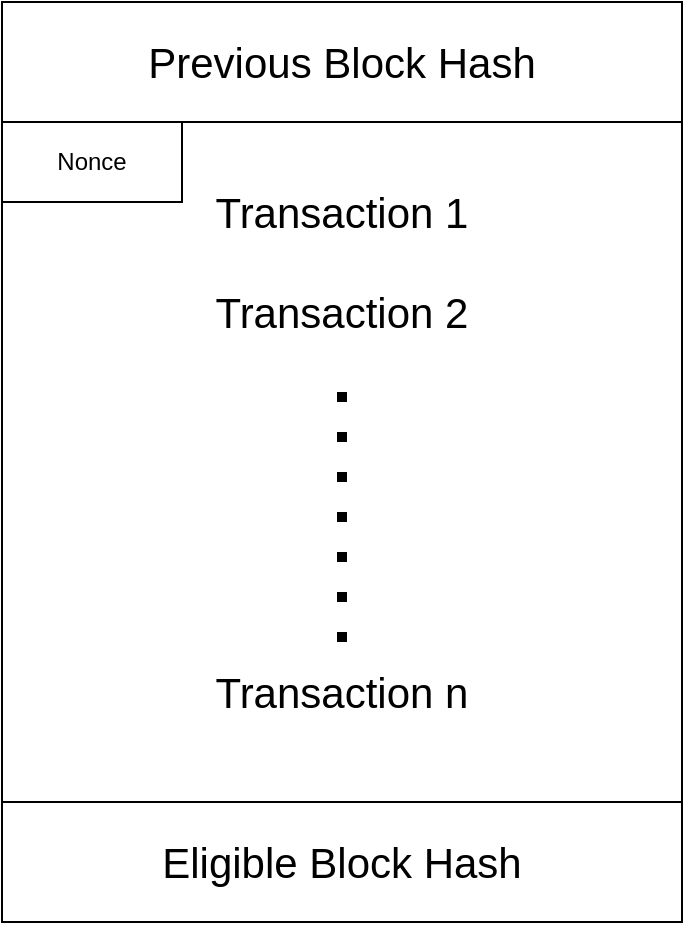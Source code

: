 <mxfile version="16.5.3" type="device"><diagram id="fviBirB7tDY4xXm6blDv" name="Page-1"><mxGraphModel dx="981" dy="526" grid="1" gridSize="10" guides="1" tooltips="1" connect="1" arrows="1" fold="1" page="1" pageScale="1" pageWidth="850" pageHeight="1100" math="0" shadow="0"><root><mxCell id="0"/><mxCell id="1" parent="0"/><mxCell id="JLN3XP2RZJJQToGExsw7-2" value="" style="rounded=0;whiteSpace=wrap;html=1;" vertex="1" parent="1"><mxGeometry x="270" y="140" width="340" height="340" as="geometry"/></mxCell><mxCell id="cJSFr9P1ZABAdPwPhEup-2" value="Previous Block Hash" style="rounded=0;whiteSpace=wrap;html=1;fontSize=21;" parent="1" vertex="1"><mxGeometry x="270" y="80" width="340" height="60" as="geometry"/></mxCell><mxCell id="cJSFr9P1ZABAdPwPhEup-4" value="Eligible Block Hash" style="rounded=0;whiteSpace=wrap;html=1;fontSize=21;" parent="1" vertex="1"><mxGeometry x="270" y="480" width="340" height="60" as="geometry"/></mxCell><mxCell id="cJSFr9P1ZABAdPwPhEup-5" value="Transaction 1" style="text;html=1;strokeColor=none;fillColor=none;align=center;verticalAlign=middle;whiteSpace=wrap;rounded=0;fontSize=21;" parent="1" vertex="1"><mxGeometry x="340" y="160" width="200" height="50" as="geometry"/></mxCell><mxCell id="cJSFr9P1ZABAdPwPhEup-6" value="Transaction 2" style="text;html=1;strokeColor=none;fillColor=none;align=center;verticalAlign=middle;whiteSpace=wrap;rounded=0;fontSize=21;" parent="1" vertex="1"><mxGeometry x="340" y="210" width="200" height="50" as="geometry"/></mxCell><mxCell id="cJSFr9P1ZABAdPwPhEup-7" value="Transaction n" style="text;html=1;strokeColor=none;fillColor=none;align=center;verticalAlign=middle;whiteSpace=wrap;rounded=0;fontSize=21;" parent="1" vertex="1"><mxGeometry x="340" y="400" width="200" height="50" as="geometry"/></mxCell><mxCell id="cJSFr9P1ZABAdPwPhEup-9" value="" style="endArrow=none;dashed=1;html=1;dashPattern=1 3;strokeWidth=5;rounded=0;fontSize=21;entryX=0.5;entryY=1;entryDx=0;entryDy=0;exitX=0.5;exitY=0;exitDx=0;exitDy=0;jumpSize=17;jumpStyle=none;endSize=6;" parent="1" source="cJSFr9P1ZABAdPwPhEup-7" target="cJSFr9P1ZABAdPwPhEup-6" edge="1"><mxGeometry width="50" height="50" relative="1" as="geometry"><mxPoint x="400" y="400" as="sourcePoint"/><mxPoint x="450" y="350" as="targetPoint"/></mxGeometry></mxCell><mxCell id="JLN3XP2RZJJQToGExsw7-1" value="Nonce" style="rounded=0;whiteSpace=wrap;html=1;" vertex="1" parent="1"><mxGeometry x="270" y="140" width="90" height="40" as="geometry"/></mxCell></root></mxGraphModel></diagram></mxfile>